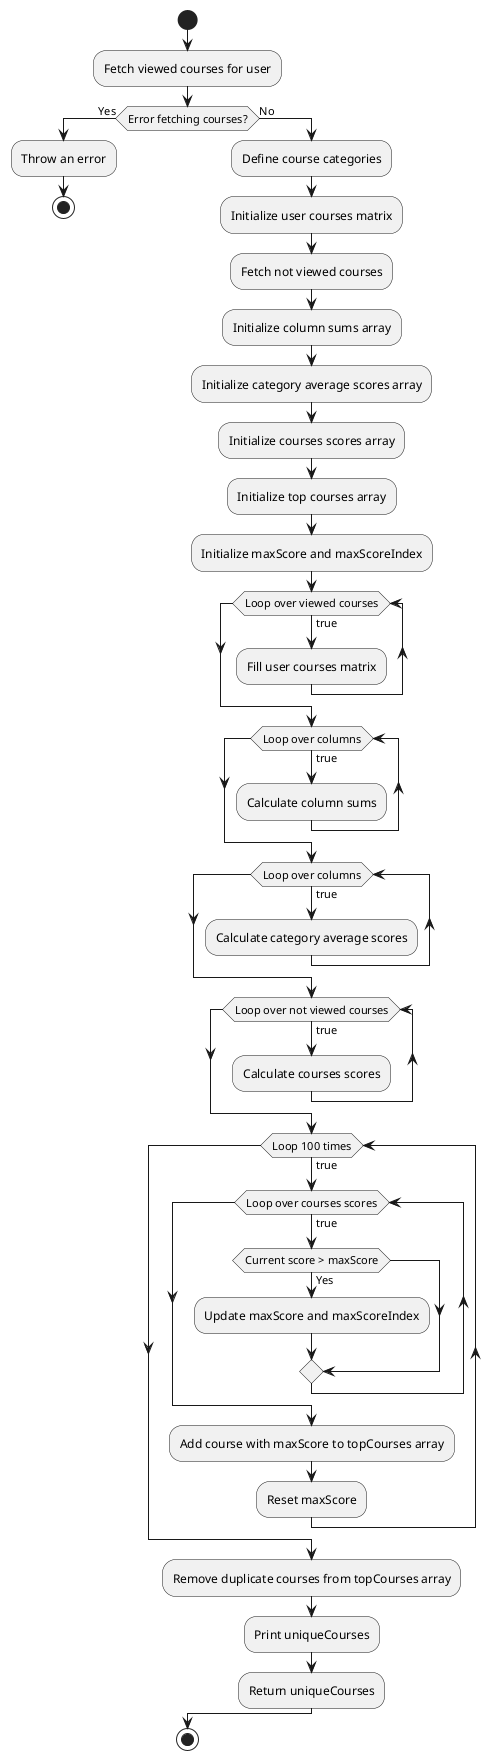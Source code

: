 @startuml
start
:Fetch viewed courses for user;
if (Error fetching courses?) then (Yes)
  :Throw an error;
  stop
else (No)
  :Define course categories;
  :Initialize user courses matrix;
  :Fetch not viewed courses;
  :Initialize column sums array;
  :Initialize category average scores array;
  :Initialize courses scores array;
  :Initialize top courses array;
  :Initialize maxScore and maxScoreIndex;
  
  while (Loop over viewed courses) is (true)
    :Fill user courses matrix;
  endwhile

  while (Loop over columns) is (true)
    :Calculate column sums;
  endwhile

  while (Loop over columns) is (true)
    :Calculate category average scores;
  endwhile

  while (Loop over not viewed courses) is (true)
    :Calculate courses scores;
  endwhile

  while (Loop 100 times) is (true)
    while (Loop over courses scores) is (true)
      if (Current score > maxScore) then (Yes)
        :Update maxScore and maxScoreIndex;
      endif
    endwhile
    :Add course with maxScore to topCourses array;
    :Reset maxScore;
  endwhile

  :Remove duplicate courses from topCourses array;
  :Print uniqueCourses;
  :Return uniqueCourses;
endif
stop
@enduml
